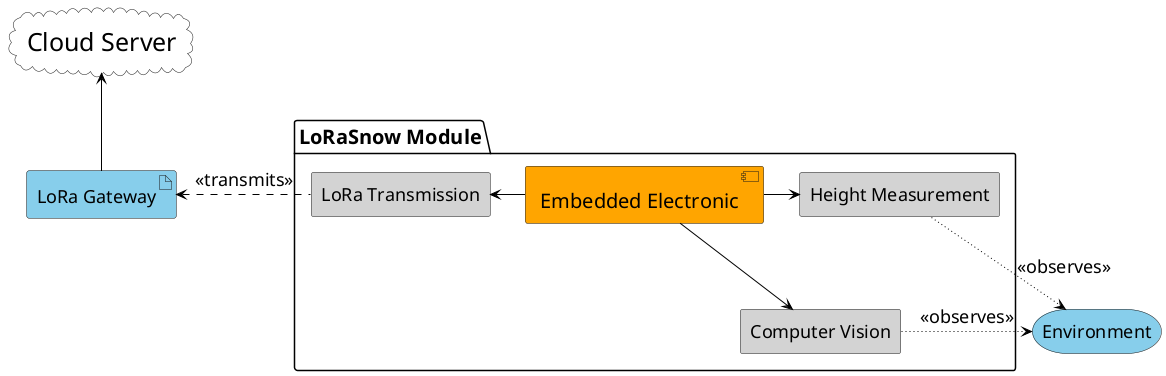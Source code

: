 @startuml GlobalBlockDiagram

skinparam Arrow {
    Color black
    FontSize 18
}

skinparam cloud {
    BackGroundColor white
    FontSize 25
}

skinparam component {
    BackGroundColor orange
    LineColor black
    FontSize 20
}

skinparam node {
    BackGroundColor skyblue
    LineColor black
}

skinparam rectangle {
    BackGroundColor lightgrey
    LineColor black
    FontSize 18
}

skinparam storage {
    BackGroundColor skyblue
    LineColor black
    FontSize 18
}

skinparam artifact {
    BackGroundColor skyblue
    LineColor black
    FontSize 18
}

skinparam package {
    FontSize 20
}


package "LoRaSnow Module"{

    component "Embedded Electronic" as ee 

    rectangle "Height Measurement" as hm
    rectangle "Computer Vision" as cv 

    rectangle "LoRa Transmission" as lt

}

storage Environment as e

artifact "LoRa Gateway" as g
cloud "Cloud Server" as cs

hm ~right~> e : "<<observes>>"
cv ~right~> e : "<<observes>>"

ee -right-> hm 
ee -right-> cv 
ee -left-> lt 

lt .left.> g : "<<transmits>>"
g -up-> cs

hm -[hidden]- cv

@enduml